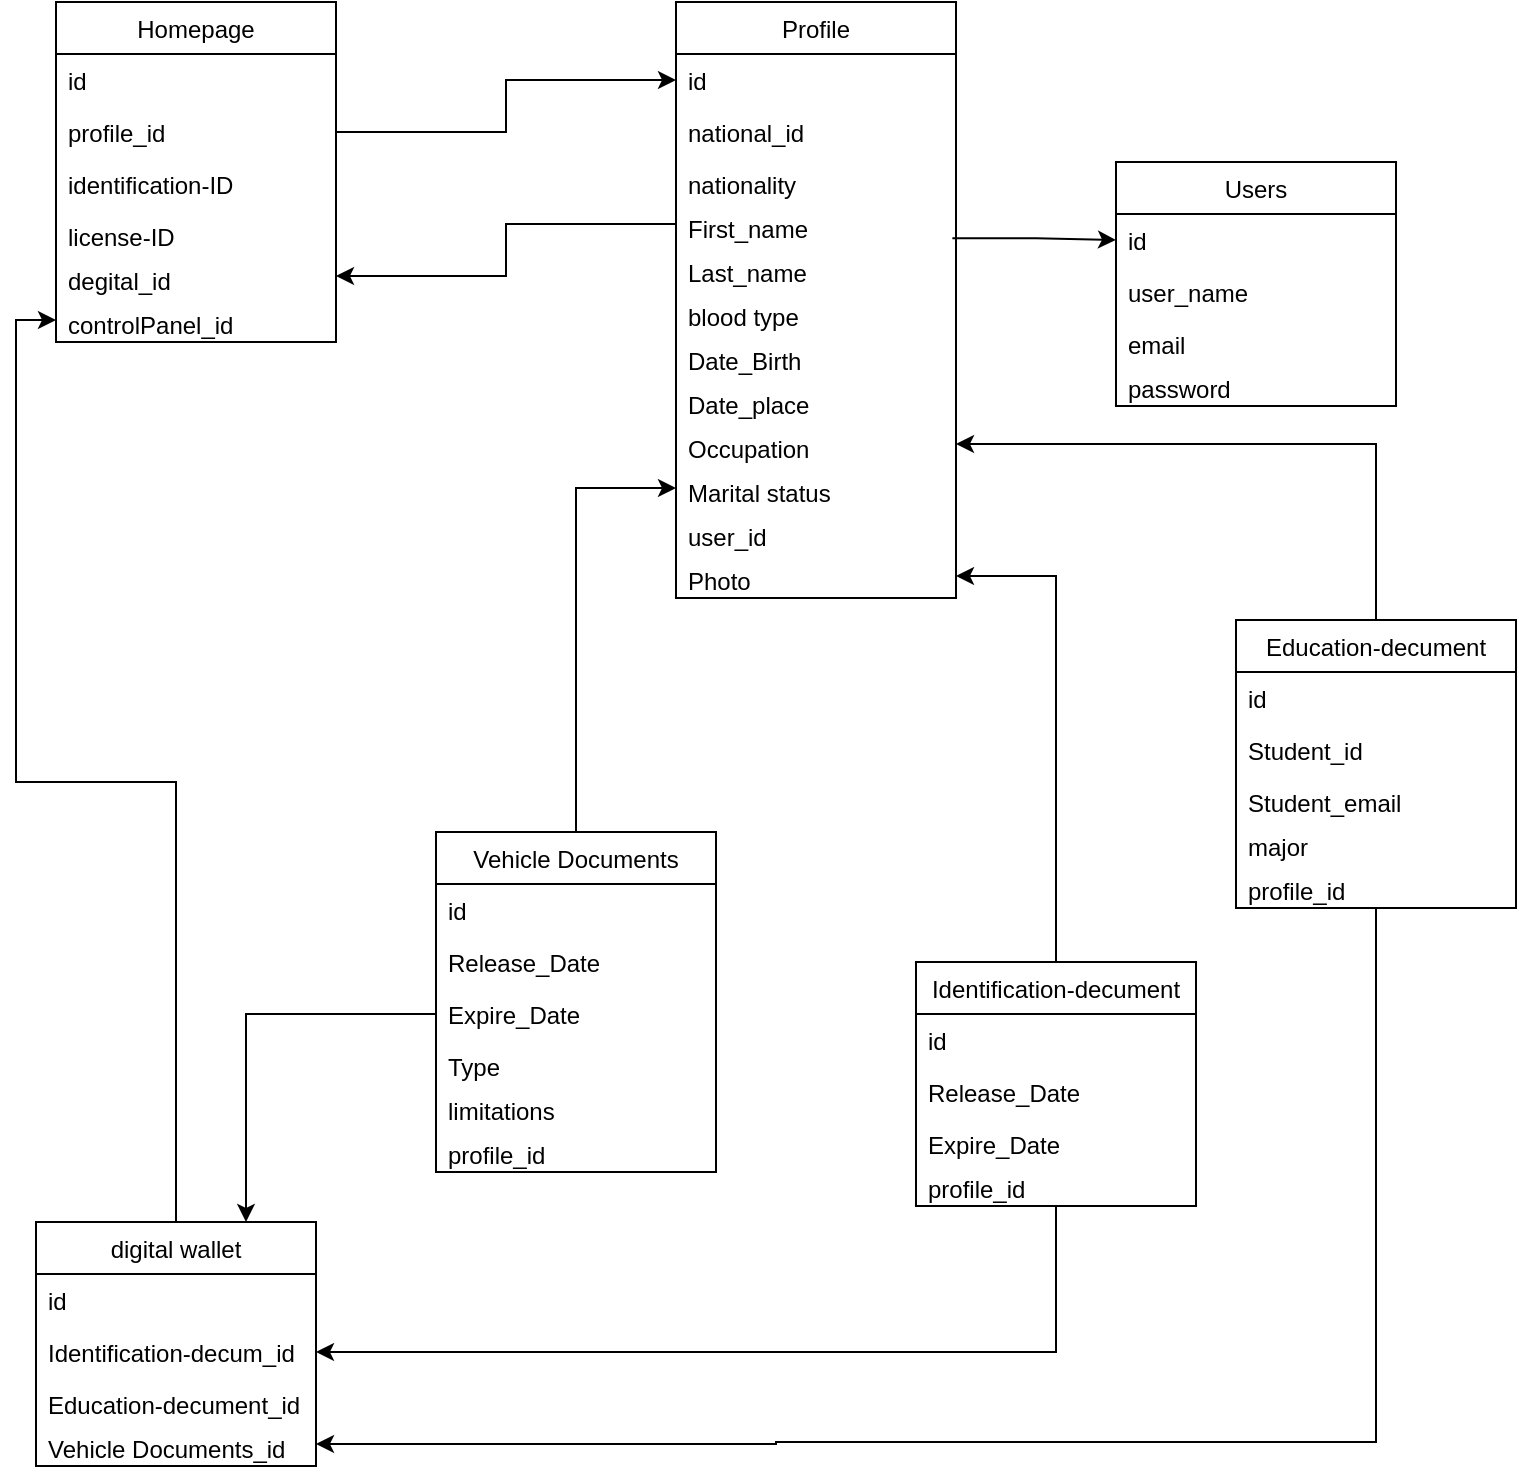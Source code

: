 <mxfile version="20.0.1" type="device"><diagram id="C5RBs43oDa-KdzZeNtuy" name="Page-1"><mxGraphModel dx="1955" dy="928" grid="1" gridSize="10" guides="1" tooltips="1" connect="1" arrows="1" fold="1" page="1" pageScale="1" pageWidth="827" pageHeight="1169" math="0" shadow="0"><root><object label="" Users="id&#10;id" id="WIyWlLk6GJQsqaUBKTNV-0"><mxCell/></object><mxCell id="WIyWlLk6GJQsqaUBKTNV-1" parent="WIyWlLk6GJQsqaUBKTNV-0"/><object label="Users" id="9e3BKEUqaT5cf3Mcoycu-1" name="string" email="int" password="number"><mxCell style="swimlane;fontStyle=0;childLayout=stackLayout;horizontal=1;startSize=26;fillColor=none;horizontalStack=0;resizeParent=1;resizeParentMax=0;resizeLast=0;collapsible=1;marginBottom=0;" vertex="1" parent="WIyWlLk6GJQsqaUBKTNV-1"><mxGeometry x="600" y="250" width="140" height="122" as="geometry"/></mxCell></object><mxCell id="9e3BKEUqaT5cf3Mcoycu-2" value="id&#10;&#10;" style="text;strokeColor=none;fillColor=none;align=left;verticalAlign=top;spacingLeft=4;spacingRight=4;overflow=hidden;rotatable=0;points=[[0,0.5],[1,0.5]];portConstraint=eastwest;" vertex="1" parent="9e3BKEUqaT5cf3Mcoycu-1"><mxGeometry y="26" width="140" height="26" as="geometry"/></mxCell><mxCell id="9e3BKEUqaT5cf3Mcoycu-3" value="user_name" style="text;strokeColor=none;fillColor=none;align=left;verticalAlign=top;spacingLeft=4;spacingRight=4;overflow=hidden;rotatable=0;points=[[0,0.5],[1,0.5]];portConstraint=eastwest;" vertex="1" parent="9e3BKEUqaT5cf3Mcoycu-1"><mxGeometry y="52" width="140" height="26" as="geometry"/></mxCell><mxCell id="9e3BKEUqaT5cf3Mcoycu-4" value="email" style="text;strokeColor=none;fillColor=none;align=left;verticalAlign=top;spacingLeft=4;spacingRight=4;overflow=hidden;rotatable=0;points=[[0,0.5],[1,0.5]];portConstraint=eastwest;" vertex="1" parent="9e3BKEUqaT5cf3Mcoycu-1"><mxGeometry y="78" width="140" height="22" as="geometry"/></mxCell><mxCell id="9e3BKEUqaT5cf3Mcoycu-6" value="password&#10;" style="text;strokeColor=none;fillColor=none;align=left;verticalAlign=top;spacingLeft=4;spacingRight=4;overflow=hidden;rotatable=0;points=[[0,0.5],[1,0.5]];portConstraint=eastwest;" vertex="1" parent="9e3BKEUqaT5cf3Mcoycu-1"><mxGeometry y="100" width="140" height="22" as="geometry"/></mxCell><object label="Profile" name="string" email="int" password="number" id="9e3BKEUqaT5cf3Mcoycu-7"><mxCell style="swimlane;fontStyle=0;childLayout=stackLayout;horizontal=1;startSize=26;fillColor=none;horizontalStack=0;resizeParent=1;resizeParentMax=0;resizeLast=0;collapsible=1;marginBottom=0;" vertex="1" parent="WIyWlLk6GJQsqaUBKTNV-1"><mxGeometry x="380" y="170" width="140" height="298" as="geometry"/></mxCell></object><mxCell id="9e3BKEUqaT5cf3Mcoycu-8" value="id" style="text;strokeColor=none;fillColor=none;align=left;verticalAlign=top;spacingLeft=4;spacingRight=4;overflow=hidden;rotatable=0;points=[[0,0.5],[1,0.5]];portConstraint=eastwest;" vertex="1" parent="9e3BKEUqaT5cf3Mcoycu-7"><mxGeometry y="26" width="140" height="26" as="geometry"/></mxCell><mxCell id="9e3BKEUqaT5cf3Mcoycu-9" value="national_id" style="text;strokeColor=none;fillColor=none;align=left;verticalAlign=top;spacingLeft=4;spacingRight=4;overflow=hidden;rotatable=0;points=[[0,0.5],[1,0.5]];portConstraint=eastwest;" vertex="1" parent="9e3BKEUqaT5cf3Mcoycu-7"><mxGeometry y="52" width="140" height="26" as="geometry"/></mxCell><mxCell id="9e3BKEUqaT5cf3Mcoycu-10" value="nationality" style="text;strokeColor=none;fillColor=none;align=left;verticalAlign=top;spacingLeft=4;spacingRight=4;overflow=hidden;rotatable=0;points=[[0,0.5],[1,0.5]];portConstraint=eastwest;" vertex="1" parent="9e3BKEUqaT5cf3Mcoycu-7"><mxGeometry y="78" width="140" height="22" as="geometry"/></mxCell><mxCell id="9e3BKEUqaT5cf3Mcoycu-11" value="First_name" style="text;strokeColor=none;fillColor=none;align=left;verticalAlign=top;spacingLeft=4;spacingRight=4;overflow=hidden;rotatable=0;points=[[0,0.5],[1,0.5]];portConstraint=eastwest;" vertex="1" parent="9e3BKEUqaT5cf3Mcoycu-7"><mxGeometry y="100" width="140" height="22" as="geometry"/></mxCell><mxCell id="9e3BKEUqaT5cf3Mcoycu-12" value="Last_name" style="text;strokeColor=none;fillColor=none;align=left;verticalAlign=top;spacingLeft=4;spacingRight=4;overflow=hidden;rotatable=0;points=[[0,0.5],[1,0.5]];portConstraint=eastwest;" vertex="1" parent="9e3BKEUqaT5cf3Mcoycu-7"><mxGeometry y="122" width="140" height="22" as="geometry"/></mxCell><mxCell id="9e3BKEUqaT5cf3Mcoycu-13" value="blood type" style="text;strokeColor=none;fillColor=none;align=left;verticalAlign=top;spacingLeft=4;spacingRight=4;overflow=hidden;rotatable=0;points=[[0,0.5],[1,0.5]];portConstraint=eastwest;" vertex="1" parent="9e3BKEUqaT5cf3Mcoycu-7"><mxGeometry y="144" width="140" height="22" as="geometry"/></mxCell><mxCell id="9e3BKEUqaT5cf3Mcoycu-14" value="Date_Birth" style="text;strokeColor=none;fillColor=none;align=left;verticalAlign=top;spacingLeft=4;spacingRight=4;overflow=hidden;rotatable=0;points=[[0,0.5],[1,0.5]];portConstraint=eastwest;" vertex="1" parent="9e3BKEUqaT5cf3Mcoycu-7"><mxGeometry y="166" width="140" height="22" as="geometry"/></mxCell><mxCell id="9e3BKEUqaT5cf3Mcoycu-15" value="Date_place" style="text;strokeColor=none;fillColor=none;align=left;verticalAlign=top;spacingLeft=4;spacingRight=4;overflow=hidden;rotatable=0;points=[[0,0.5],[1,0.5]];portConstraint=eastwest;" vertex="1" parent="9e3BKEUqaT5cf3Mcoycu-7"><mxGeometry y="188" width="140" height="22" as="geometry"/></mxCell><mxCell id="9e3BKEUqaT5cf3Mcoycu-16" value="Occupation&#10;" style="text;strokeColor=none;fillColor=none;align=left;verticalAlign=top;spacingLeft=4;spacingRight=4;overflow=hidden;rotatable=0;points=[[0,0.5],[1,0.5]];portConstraint=eastwest;" vertex="1" parent="9e3BKEUqaT5cf3Mcoycu-7"><mxGeometry y="210" width="140" height="22" as="geometry"/></mxCell><mxCell id="9e3BKEUqaT5cf3Mcoycu-17" value="Marital status" style="text;strokeColor=none;fillColor=none;align=left;verticalAlign=top;spacingLeft=4;spacingRight=4;overflow=hidden;rotatable=0;points=[[0,0.5],[1,0.5]];portConstraint=eastwest;" vertex="1" parent="9e3BKEUqaT5cf3Mcoycu-7"><mxGeometry y="232" width="140" height="22" as="geometry"/></mxCell><mxCell id="9e3BKEUqaT5cf3Mcoycu-18" value="user_id" style="text;strokeColor=none;fillColor=none;align=left;verticalAlign=top;spacingLeft=4;spacingRight=4;overflow=hidden;rotatable=0;points=[[0,0.5],[1,0.5]];portConstraint=eastwest;" vertex="1" parent="9e3BKEUqaT5cf3Mcoycu-7"><mxGeometry y="254" width="140" height="22" as="geometry"/></mxCell><mxCell id="9e3BKEUqaT5cf3Mcoycu-19" value="Photo" style="text;strokeColor=none;fillColor=none;align=left;verticalAlign=top;spacingLeft=4;spacingRight=4;overflow=hidden;rotatable=0;points=[[0,0.5],[1,0.5]];portConstraint=eastwest;" vertex="1" parent="9e3BKEUqaT5cf3Mcoycu-7"><mxGeometry y="276" width="140" height="22" as="geometry"/></mxCell><mxCell id="9e3BKEUqaT5cf3Mcoycu-20" style="edgeStyle=orthogonalEdgeStyle;rounded=0;orthogonalLoop=1;jettySize=auto;html=1;exitX=0.987;exitY=-0.177;exitDx=0;exitDy=0;entryX=0;entryY=0.5;entryDx=0;entryDy=0;exitPerimeter=0;" edge="1" parent="WIyWlLk6GJQsqaUBKTNV-1" source="9e3BKEUqaT5cf3Mcoycu-12" target="9e3BKEUqaT5cf3Mcoycu-2"><mxGeometry relative="1" as="geometry"/></mxCell><object label="Homepage" name="string" email="int" password="number" id="9e3BKEUqaT5cf3Mcoycu-22"><mxCell style="swimlane;fontStyle=0;childLayout=stackLayout;horizontal=1;startSize=26;fillColor=none;horizontalStack=0;resizeParent=1;resizeParentMax=0;resizeLast=0;collapsible=1;marginBottom=0;" vertex="1" parent="WIyWlLk6GJQsqaUBKTNV-1"><mxGeometry x="70" y="170" width="140" height="170" as="geometry"/></mxCell></object><mxCell id="9e3BKEUqaT5cf3Mcoycu-23" value="id" style="text;strokeColor=none;fillColor=none;align=left;verticalAlign=top;spacingLeft=4;spacingRight=4;overflow=hidden;rotatable=0;points=[[0,0.5],[1,0.5]];portConstraint=eastwest;" vertex="1" parent="9e3BKEUqaT5cf3Mcoycu-22"><mxGeometry y="26" width="140" height="26" as="geometry"/></mxCell><mxCell id="9e3BKEUqaT5cf3Mcoycu-24" value="profile_id" style="text;strokeColor=none;fillColor=none;align=left;verticalAlign=top;spacingLeft=4;spacingRight=4;overflow=hidden;rotatable=0;points=[[0,0.5],[1,0.5]];portConstraint=eastwest;" vertex="1" parent="9e3BKEUqaT5cf3Mcoycu-22"><mxGeometry y="52" width="140" height="26" as="geometry"/></mxCell><mxCell id="9e3BKEUqaT5cf3Mcoycu-38" value="identification-ID" style="text;strokeColor=none;fillColor=none;align=left;verticalAlign=top;spacingLeft=4;spacingRight=4;overflow=hidden;rotatable=0;points=[[0,0.5],[1,0.5]];portConstraint=eastwest;" vertex="1" parent="9e3BKEUqaT5cf3Mcoycu-22"><mxGeometry y="78" width="140" height="26" as="geometry"/></mxCell><mxCell id="9e3BKEUqaT5cf3Mcoycu-25" value="license-ID" style="text;strokeColor=none;fillColor=none;align=left;verticalAlign=top;spacingLeft=4;spacingRight=4;overflow=hidden;rotatable=0;points=[[0,0.5],[1,0.5]];portConstraint=eastwest;" vertex="1" parent="9e3BKEUqaT5cf3Mcoycu-22"><mxGeometry y="104" width="140" height="22" as="geometry"/></mxCell><mxCell id="9e3BKEUqaT5cf3Mcoycu-26" value="degital_id" style="text;strokeColor=none;fillColor=none;align=left;verticalAlign=top;spacingLeft=4;spacingRight=4;overflow=hidden;rotatable=0;points=[[0,0.5],[1,0.5]];portConstraint=eastwest;" vertex="1" parent="9e3BKEUqaT5cf3Mcoycu-22"><mxGeometry y="126" width="140" height="22" as="geometry"/></mxCell><mxCell id="9e3BKEUqaT5cf3Mcoycu-27" value="controlPanel_id" style="text;strokeColor=none;fillColor=none;align=left;verticalAlign=top;spacingLeft=4;spacingRight=4;overflow=hidden;rotatable=0;points=[[0,0.5],[1,0.5]];portConstraint=eastwest;" vertex="1" parent="9e3BKEUqaT5cf3Mcoycu-22"><mxGeometry y="148" width="140" height="22" as="geometry"/></mxCell><mxCell id="9e3BKEUqaT5cf3Mcoycu-39" style="edgeStyle=orthogonalEdgeStyle;rounded=0;orthogonalLoop=1;jettySize=auto;html=1;exitX=1;exitY=0.5;exitDx=0;exitDy=0;entryX=0;entryY=0.5;entryDx=0;entryDy=0;" edge="1" parent="WIyWlLk6GJQsqaUBKTNV-1" source="9e3BKEUqaT5cf3Mcoycu-24" target="9e3BKEUqaT5cf3Mcoycu-8"><mxGeometry relative="1" as="geometry"/></mxCell><mxCell id="9e3BKEUqaT5cf3Mcoycu-63" style="edgeStyle=orthogonalEdgeStyle;rounded=0;orthogonalLoop=1;jettySize=auto;html=1;entryX=1;entryY=0.5;entryDx=0;entryDy=0;" edge="1" parent="WIyWlLk6GJQsqaUBKTNV-1" source="9e3BKEUqaT5cf3Mcoycu-40" target="9e3BKEUqaT5cf3Mcoycu-16"><mxGeometry relative="1" as="geometry"/></mxCell><object label="Education-decument" name="string" email="int" password="number" id="9e3BKEUqaT5cf3Mcoycu-40"><mxCell style="swimlane;fontStyle=0;childLayout=stackLayout;horizontal=1;startSize=26;fillColor=none;horizontalStack=0;resizeParent=1;resizeParentMax=0;resizeLast=0;collapsible=1;marginBottom=0;" vertex="1" parent="WIyWlLk6GJQsqaUBKTNV-1"><mxGeometry x="660" y="479" width="140" height="144" as="geometry"/></mxCell></object><mxCell id="9e3BKEUqaT5cf3Mcoycu-41" value="id&#10;&#10;" style="text;strokeColor=none;fillColor=none;align=left;verticalAlign=top;spacingLeft=4;spacingRight=4;overflow=hidden;rotatable=0;points=[[0,0.5],[1,0.5]];portConstraint=eastwest;" vertex="1" parent="9e3BKEUqaT5cf3Mcoycu-40"><mxGeometry y="26" width="140" height="26" as="geometry"/></mxCell><mxCell id="9e3BKEUqaT5cf3Mcoycu-42" value="Student_id" style="text;strokeColor=none;fillColor=none;align=left;verticalAlign=top;spacingLeft=4;spacingRight=4;overflow=hidden;rotatable=0;points=[[0,0.5],[1,0.5]];portConstraint=eastwest;" vertex="1" parent="9e3BKEUqaT5cf3Mcoycu-40"><mxGeometry y="52" width="140" height="26" as="geometry"/></mxCell><mxCell id="9e3BKEUqaT5cf3Mcoycu-43" value="Student_email" style="text;strokeColor=none;fillColor=none;align=left;verticalAlign=top;spacingLeft=4;spacingRight=4;overflow=hidden;rotatable=0;points=[[0,0.5],[1,0.5]];portConstraint=eastwest;" vertex="1" parent="9e3BKEUqaT5cf3Mcoycu-40"><mxGeometry y="78" width="140" height="22" as="geometry"/></mxCell><mxCell id="9e3BKEUqaT5cf3Mcoycu-44" value="major" style="text;strokeColor=none;fillColor=none;align=left;verticalAlign=top;spacingLeft=4;spacingRight=4;overflow=hidden;rotatable=0;points=[[0,0.5],[1,0.5]];portConstraint=eastwest;" vertex="1" parent="9e3BKEUqaT5cf3Mcoycu-40"><mxGeometry y="100" width="140" height="22" as="geometry"/></mxCell><mxCell id="9e3BKEUqaT5cf3Mcoycu-45" value="profile_id" style="text;strokeColor=none;fillColor=none;align=left;verticalAlign=top;spacingLeft=4;spacingRight=4;overflow=hidden;rotatable=0;points=[[0,0.5],[1,0.5]];portConstraint=eastwest;" vertex="1" parent="9e3BKEUqaT5cf3Mcoycu-40"><mxGeometry y="122" width="140" height="22" as="geometry"/></mxCell><mxCell id="9e3BKEUqaT5cf3Mcoycu-62" style="edgeStyle=orthogonalEdgeStyle;rounded=0;orthogonalLoop=1;jettySize=auto;html=1;" edge="1" parent="WIyWlLk6GJQsqaUBKTNV-1" source="9e3BKEUqaT5cf3Mcoycu-46" target="9e3BKEUqaT5cf3Mcoycu-19"><mxGeometry relative="1" as="geometry"/></mxCell><object label="Identification-decument" name="string" email="int" password="number" id="9e3BKEUqaT5cf3Mcoycu-46"><mxCell style="swimlane;fontStyle=0;childLayout=stackLayout;horizontal=1;startSize=26;fillColor=none;horizontalStack=0;resizeParent=1;resizeParentMax=0;resizeLast=0;collapsible=1;marginBottom=0;" vertex="1" parent="WIyWlLk6GJQsqaUBKTNV-1"><mxGeometry x="500" y="650" width="140" height="122" as="geometry"/></mxCell></object><mxCell id="9e3BKEUqaT5cf3Mcoycu-47" value="id&#10;&#10;" style="text;strokeColor=none;fillColor=none;align=left;verticalAlign=top;spacingLeft=4;spacingRight=4;overflow=hidden;rotatable=0;points=[[0,0.5],[1,0.5]];portConstraint=eastwest;" vertex="1" parent="9e3BKEUqaT5cf3Mcoycu-46"><mxGeometry y="26" width="140" height="26" as="geometry"/></mxCell><mxCell id="9e3BKEUqaT5cf3Mcoycu-48" value="Release_Date" style="text;strokeColor=none;fillColor=none;align=left;verticalAlign=top;spacingLeft=4;spacingRight=4;overflow=hidden;rotatable=0;points=[[0,0.5],[1,0.5]];portConstraint=eastwest;" vertex="1" parent="9e3BKEUqaT5cf3Mcoycu-46"><mxGeometry y="52" width="140" height="26" as="geometry"/></mxCell><mxCell id="9e3BKEUqaT5cf3Mcoycu-49" value="Expire_Date" style="text;strokeColor=none;fillColor=none;align=left;verticalAlign=top;spacingLeft=4;spacingRight=4;overflow=hidden;rotatable=0;points=[[0,0.5],[1,0.5]];portConstraint=eastwest;" vertex="1" parent="9e3BKEUqaT5cf3Mcoycu-46"><mxGeometry y="78" width="140" height="22" as="geometry"/></mxCell><mxCell id="9e3BKEUqaT5cf3Mcoycu-51" value="profile_id" style="text;strokeColor=none;fillColor=none;align=left;verticalAlign=top;spacingLeft=4;spacingRight=4;overflow=hidden;rotatable=0;points=[[0,0.5],[1,0.5]];portConstraint=eastwest;" vertex="1" parent="9e3BKEUqaT5cf3Mcoycu-46"><mxGeometry y="100" width="140" height="22" as="geometry"/></mxCell><mxCell id="9e3BKEUqaT5cf3Mcoycu-64" style="edgeStyle=orthogonalEdgeStyle;rounded=0;orthogonalLoop=1;jettySize=auto;html=1;entryX=0;entryY=0.5;entryDx=0;entryDy=0;" edge="1" parent="WIyWlLk6GJQsqaUBKTNV-1" source="9e3BKEUqaT5cf3Mcoycu-52" target="9e3BKEUqaT5cf3Mcoycu-17"><mxGeometry relative="1" as="geometry"/></mxCell><object label="Vehicle Documents" name="string" email="int" password="number" id="9e3BKEUqaT5cf3Mcoycu-52"><mxCell style="swimlane;fontStyle=0;childLayout=stackLayout;horizontal=1;startSize=26;fillColor=none;horizontalStack=0;resizeParent=1;resizeParentMax=0;resizeLast=0;collapsible=1;marginBottom=0;" vertex="1" parent="WIyWlLk6GJQsqaUBKTNV-1"><mxGeometry x="260" y="585" width="140" height="170" as="geometry"/></mxCell></object><mxCell id="9e3BKEUqaT5cf3Mcoycu-53" value="id&#10;&#10;" style="text;strokeColor=none;fillColor=none;align=left;verticalAlign=top;spacingLeft=4;spacingRight=4;overflow=hidden;rotatable=0;points=[[0,0.5],[1,0.5]];portConstraint=eastwest;" vertex="1" parent="9e3BKEUqaT5cf3Mcoycu-52"><mxGeometry y="26" width="140" height="26" as="geometry"/></mxCell><mxCell id="9e3BKEUqaT5cf3Mcoycu-54" value="Release_Date" style="text;strokeColor=none;fillColor=none;align=left;verticalAlign=top;spacingLeft=4;spacingRight=4;overflow=hidden;rotatable=0;points=[[0,0.5],[1,0.5]];portConstraint=eastwest;" vertex="1" parent="9e3BKEUqaT5cf3Mcoycu-52"><mxGeometry y="52" width="140" height="26" as="geometry"/></mxCell><mxCell id="9e3BKEUqaT5cf3Mcoycu-58" value="Expire_Date" style="text;strokeColor=none;fillColor=none;align=left;verticalAlign=top;spacingLeft=4;spacingRight=4;overflow=hidden;rotatable=0;points=[[0,0.5],[1,0.5]];portConstraint=eastwest;" vertex="1" parent="9e3BKEUqaT5cf3Mcoycu-52"><mxGeometry y="78" width="140" height="26" as="geometry"/></mxCell><mxCell id="9e3BKEUqaT5cf3Mcoycu-55" value="Type" style="text;strokeColor=none;fillColor=none;align=left;verticalAlign=top;spacingLeft=4;spacingRight=4;overflow=hidden;rotatable=0;points=[[0,0.5],[1,0.5]];portConstraint=eastwest;" vertex="1" parent="9e3BKEUqaT5cf3Mcoycu-52"><mxGeometry y="104" width="140" height="22" as="geometry"/></mxCell><mxCell id="9e3BKEUqaT5cf3Mcoycu-56" value="limitations" style="text;strokeColor=none;fillColor=none;align=left;verticalAlign=top;spacingLeft=4;spacingRight=4;overflow=hidden;rotatable=0;points=[[0,0.5],[1,0.5]];portConstraint=eastwest;" vertex="1" parent="9e3BKEUqaT5cf3Mcoycu-52"><mxGeometry y="126" width="140" height="22" as="geometry"/></mxCell><mxCell id="9e3BKEUqaT5cf3Mcoycu-57" value="profile_id" style="text;strokeColor=none;fillColor=none;align=left;verticalAlign=top;spacingLeft=4;spacingRight=4;overflow=hidden;rotatable=0;points=[[0,0.5],[1,0.5]];portConstraint=eastwest;" vertex="1" parent="9e3BKEUqaT5cf3Mcoycu-52"><mxGeometry y="148" width="140" height="22" as="geometry"/></mxCell><mxCell id="9e3BKEUqaT5cf3Mcoycu-66" style="edgeStyle=orthogonalEdgeStyle;rounded=0;orthogonalLoop=1;jettySize=auto;html=1;entryX=1;entryY=0.5;entryDx=0;entryDy=0;" edge="1" parent="WIyWlLk6GJQsqaUBKTNV-1" source="9e3BKEUqaT5cf3Mcoycu-11" target="9e3BKEUqaT5cf3Mcoycu-26"><mxGeometry relative="1" as="geometry"/></mxCell><mxCell id="9e3BKEUqaT5cf3Mcoycu-74" style="edgeStyle=orthogonalEdgeStyle;rounded=0;orthogonalLoop=1;jettySize=auto;html=1;exitX=0.5;exitY=0;exitDx=0;exitDy=0;" edge="1" parent="WIyWlLk6GJQsqaUBKTNV-1" source="9e3BKEUqaT5cf3Mcoycu-67" target="9e3BKEUqaT5cf3Mcoycu-27"><mxGeometry relative="1" as="geometry"/></mxCell><object label="digital wallet" name="string" email="int" password="number" id="9e3BKEUqaT5cf3Mcoycu-67"><mxCell style="swimlane;fontStyle=0;childLayout=stackLayout;horizontal=1;startSize=26;fillColor=none;horizontalStack=0;resizeParent=1;resizeParentMax=0;resizeLast=0;collapsible=1;marginBottom=0;" vertex="1" parent="WIyWlLk6GJQsqaUBKTNV-1"><mxGeometry x="60" y="780" width="140" height="122" as="geometry"/></mxCell></object><mxCell id="9e3BKEUqaT5cf3Mcoycu-68" value="id" style="text;strokeColor=none;fillColor=none;align=left;verticalAlign=top;spacingLeft=4;spacingRight=4;overflow=hidden;rotatable=0;points=[[0,0.5],[1,0.5]];portConstraint=eastwest;" vertex="1" parent="9e3BKEUqaT5cf3Mcoycu-67"><mxGeometry y="26" width="140" height="26" as="geometry"/></mxCell><mxCell id="9e3BKEUqaT5cf3Mcoycu-70" value="Identification-decum_id" style="text;strokeColor=none;fillColor=none;align=left;verticalAlign=top;spacingLeft=4;spacingRight=4;overflow=hidden;rotatable=0;points=[[0,0.5],[1,0.5]];portConstraint=eastwest;" vertex="1" parent="9e3BKEUqaT5cf3Mcoycu-67"><mxGeometry y="52" width="140" height="26" as="geometry"/></mxCell><mxCell id="9e3BKEUqaT5cf3Mcoycu-71" value="Education-decument_id" style="text;strokeColor=none;fillColor=none;align=left;verticalAlign=top;spacingLeft=4;spacingRight=4;overflow=hidden;rotatable=0;points=[[0,0.5],[1,0.5]];portConstraint=eastwest;" vertex="1" parent="9e3BKEUqaT5cf3Mcoycu-67"><mxGeometry y="78" width="140" height="22" as="geometry"/></mxCell><mxCell id="9e3BKEUqaT5cf3Mcoycu-72" value="Vehicle Documents_id" style="text;strokeColor=none;fillColor=none;align=left;verticalAlign=top;spacingLeft=4;spacingRight=4;overflow=hidden;rotatable=0;points=[[0,0.5],[1,0.5]];portConstraint=eastwest;" vertex="1" parent="9e3BKEUqaT5cf3Mcoycu-67"><mxGeometry y="100" width="140" height="22" as="geometry"/></mxCell><mxCell id="9e3BKEUqaT5cf3Mcoycu-75" style="edgeStyle=orthogonalEdgeStyle;rounded=0;orthogonalLoop=1;jettySize=auto;html=1;entryX=1;entryY=0.5;entryDx=0;entryDy=0;" edge="1" parent="WIyWlLk6GJQsqaUBKTNV-1" source="9e3BKEUqaT5cf3Mcoycu-45" target="9e3BKEUqaT5cf3Mcoycu-72"><mxGeometry relative="1" as="geometry"><mxPoint x="220" y="520" as="targetPoint"/><Array as="points"><mxPoint x="730" y="890"/><mxPoint x="430" y="890"/></Array></mxGeometry></mxCell><mxCell id="9e3BKEUqaT5cf3Mcoycu-76" style="edgeStyle=orthogonalEdgeStyle;rounded=0;orthogonalLoop=1;jettySize=auto;html=1;entryX=1;entryY=0.5;entryDx=0;entryDy=0;" edge="1" parent="WIyWlLk6GJQsqaUBKTNV-1" source="9e3BKEUqaT5cf3Mcoycu-51" target="9e3BKEUqaT5cf3Mcoycu-70"><mxGeometry relative="1" as="geometry"><Array as="points"><mxPoint x="570" y="845"/></Array></mxGeometry></mxCell><mxCell id="9e3BKEUqaT5cf3Mcoycu-77" style="edgeStyle=orthogonalEdgeStyle;rounded=0;orthogonalLoop=1;jettySize=auto;html=1;entryX=0.75;entryY=0;entryDx=0;entryDy=0;" edge="1" parent="WIyWlLk6GJQsqaUBKTNV-1" source="9e3BKEUqaT5cf3Mcoycu-58" target="9e3BKEUqaT5cf3Mcoycu-67"><mxGeometry relative="1" as="geometry"/></mxCell></root></mxGraphModel></diagram></mxfile>